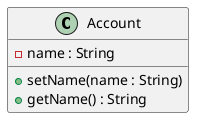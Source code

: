 @startuml

class Account {
    -name : String
    +setName(name : String)
    +getName() : String
}

@enduml